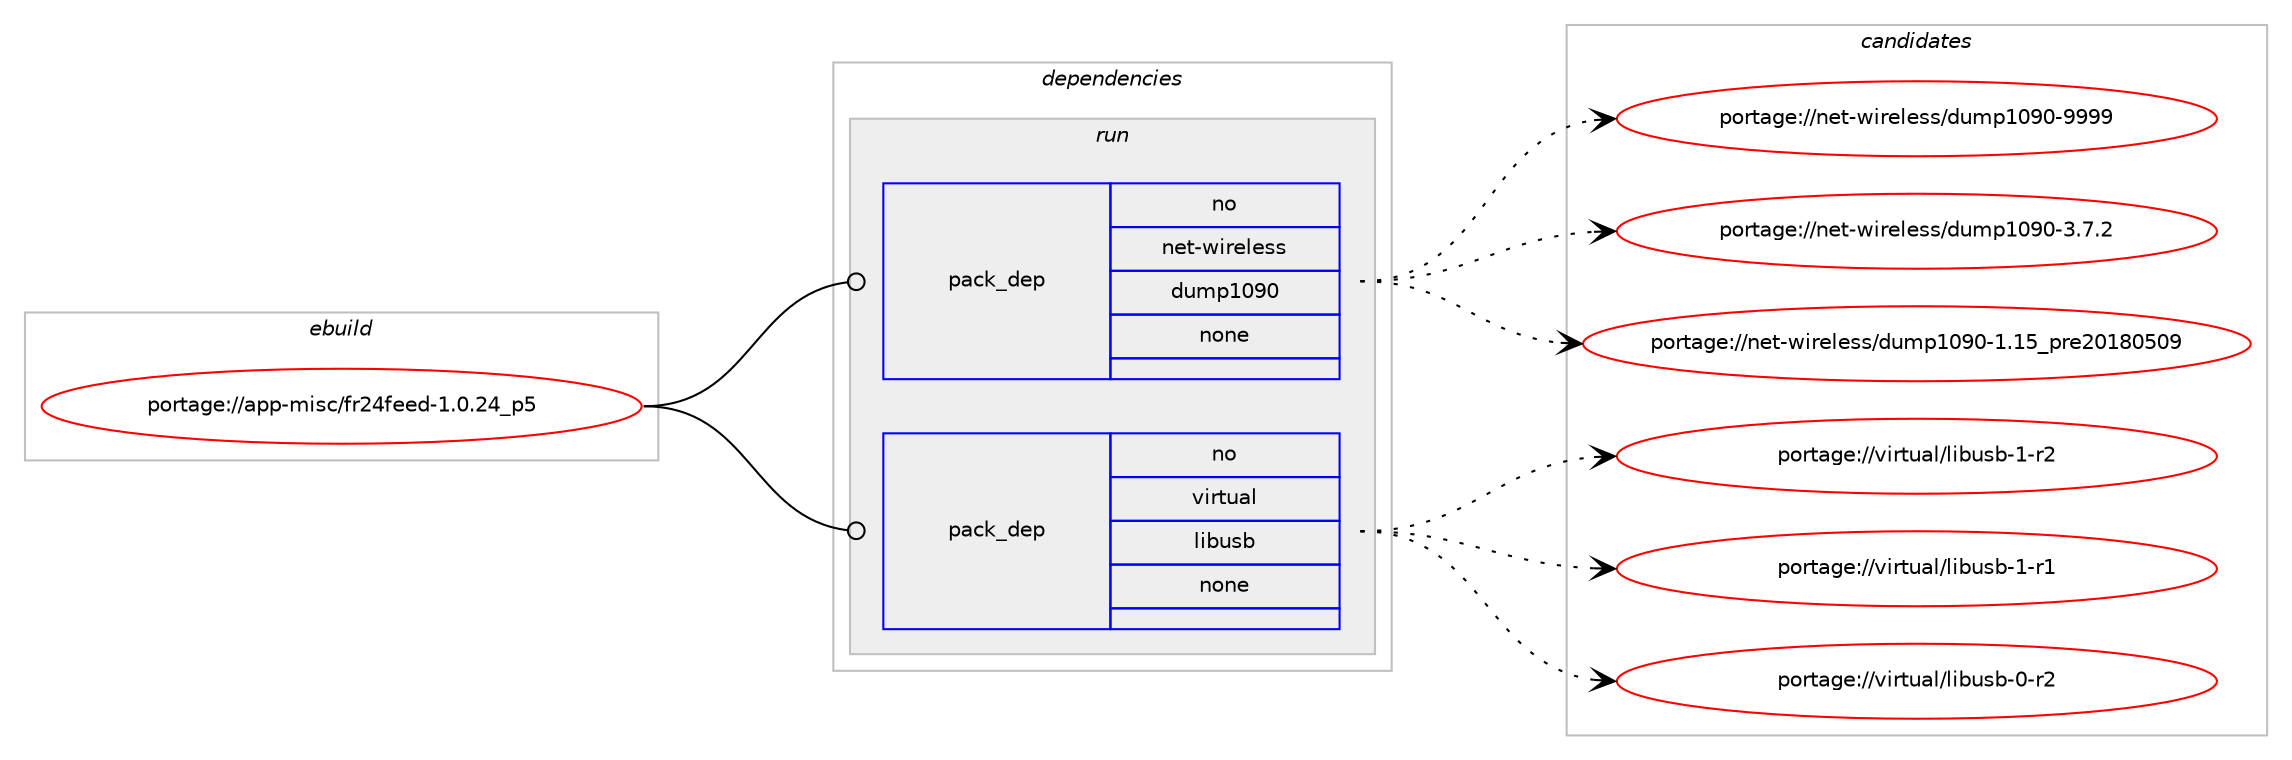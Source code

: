 digraph prolog {

# *************
# Graph options
# *************

newrank=true;
concentrate=true;
compound=true;
graph [rankdir=LR,fontname=Helvetica,fontsize=10,ranksep=1.5];#, ranksep=2.5, nodesep=0.2];
edge  [arrowhead=vee];
node  [fontname=Helvetica,fontsize=10];

# **********
# The ebuild
# **********

subgraph cluster_leftcol {
color=gray;
label=<<i>ebuild</i>>;
id [label="portage://app-misc/fr24feed-1.0.24_p5", color=red, width=4, href="../app-misc/fr24feed-1.0.24_p5.svg"];
}

# ****************
# The dependencies
# ****************

subgraph cluster_midcol {
color=gray;
label=<<i>dependencies</i>>;
subgraph cluster_compile {
fillcolor="#eeeeee";
style=filled;
label=<<i>compile</i>>;
}
subgraph cluster_compileandrun {
fillcolor="#eeeeee";
style=filled;
label=<<i>compile and run</i>>;
}
subgraph cluster_run {
fillcolor="#eeeeee";
style=filled;
label=<<i>run</i>>;
subgraph pack461036 {
dependency612750 [label=<<TABLE BORDER="0" CELLBORDER="1" CELLSPACING="0" CELLPADDING="4" WIDTH="220"><TR><TD ROWSPAN="6" CELLPADDING="30">pack_dep</TD></TR><TR><TD WIDTH="110">no</TD></TR><TR><TD>net-wireless</TD></TR><TR><TD>dump1090</TD></TR><TR><TD>none</TD></TR><TR><TD></TD></TR></TABLE>>, shape=none, color=blue];
}
id:e -> dependency612750:w [weight=20,style="solid",arrowhead="odot"];
subgraph pack461037 {
dependency612751 [label=<<TABLE BORDER="0" CELLBORDER="1" CELLSPACING="0" CELLPADDING="4" WIDTH="220"><TR><TD ROWSPAN="6" CELLPADDING="30">pack_dep</TD></TR><TR><TD WIDTH="110">no</TD></TR><TR><TD>virtual</TD></TR><TR><TD>libusb</TD></TR><TR><TD>none</TD></TR><TR><TD></TD></TR></TABLE>>, shape=none, color=blue];
}
id:e -> dependency612751:w [weight=20,style="solid",arrowhead="odot"];
}
}

# **************
# The candidates
# **************

subgraph cluster_choices {
rank=same;
color=gray;
label=<<i>candidates</i>>;

subgraph choice461036 {
color=black;
nodesep=1;
choice1101011164511910511410110810111511547100117109112494857484557575757 [label="portage://net-wireless/dump1090-9999", color=red, width=4,href="../net-wireless/dump1090-9999.svg"];
choice110101116451191051141011081011151154710011710911249485748455146554650 [label="portage://net-wireless/dump1090-3.7.2", color=red, width=4,href="../net-wireless/dump1090-3.7.2.svg"];
choice1101011164511910511410110810111511547100117109112494857484549464953951121141015048495648534857 [label="portage://net-wireless/dump1090-1.15_pre20180509", color=red, width=4,href="../net-wireless/dump1090-1.15_pre20180509.svg"];
dependency612750:e -> choice1101011164511910511410110810111511547100117109112494857484557575757:w [style=dotted,weight="100"];
dependency612750:e -> choice110101116451191051141011081011151154710011710911249485748455146554650:w [style=dotted,weight="100"];
dependency612750:e -> choice1101011164511910511410110810111511547100117109112494857484549464953951121141015048495648534857:w [style=dotted,weight="100"];
}
subgraph choice461037 {
color=black;
nodesep=1;
choice1181051141161179710847108105981171159845494511450 [label="portage://virtual/libusb-1-r2", color=red, width=4,href="../virtual/libusb-1-r2.svg"];
choice1181051141161179710847108105981171159845494511449 [label="portage://virtual/libusb-1-r1", color=red, width=4,href="../virtual/libusb-1-r1.svg"];
choice1181051141161179710847108105981171159845484511450 [label="portage://virtual/libusb-0-r2", color=red, width=4,href="../virtual/libusb-0-r2.svg"];
dependency612751:e -> choice1181051141161179710847108105981171159845494511450:w [style=dotted,weight="100"];
dependency612751:e -> choice1181051141161179710847108105981171159845494511449:w [style=dotted,weight="100"];
dependency612751:e -> choice1181051141161179710847108105981171159845484511450:w [style=dotted,weight="100"];
}
}

}
